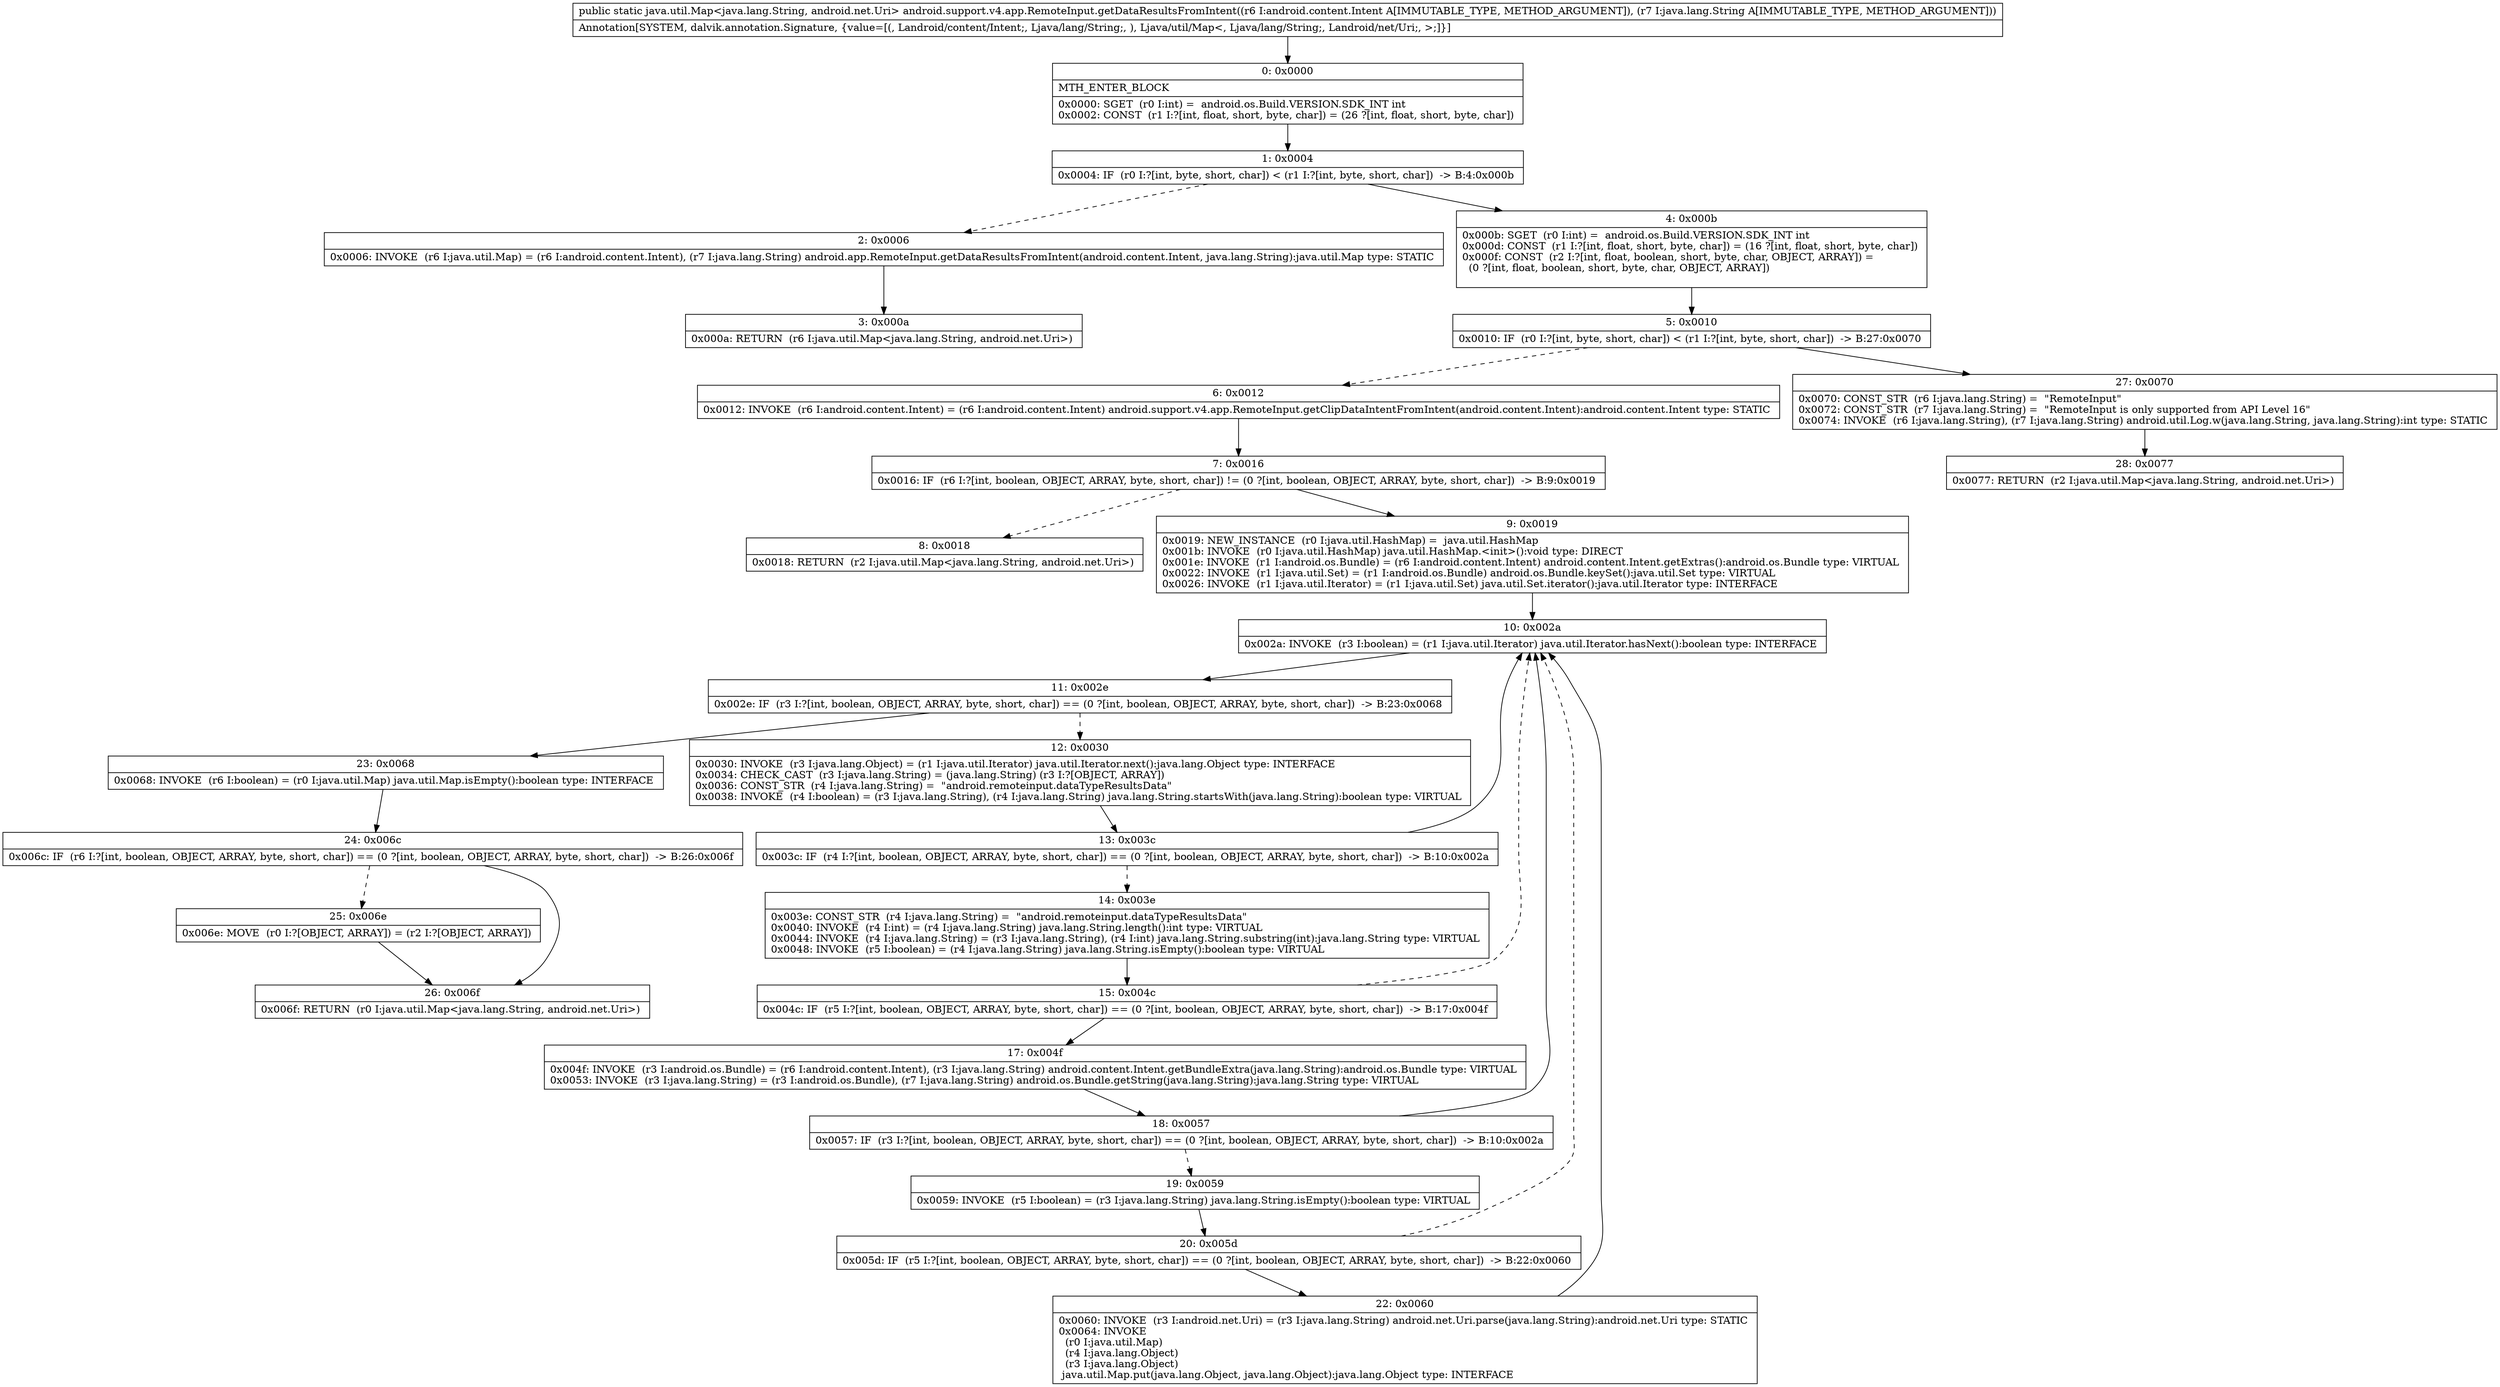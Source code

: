 digraph "CFG forandroid.support.v4.app.RemoteInput.getDataResultsFromIntent(Landroid\/content\/Intent;Ljava\/lang\/String;)Ljava\/util\/Map;" {
Node_0 [shape=record,label="{0\:\ 0x0000|MTH_ENTER_BLOCK\l|0x0000: SGET  (r0 I:int) =  android.os.Build.VERSION.SDK_INT int \l0x0002: CONST  (r1 I:?[int, float, short, byte, char]) = (26 ?[int, float, short, byte, char]) \l}"];
Node_1 [shape=record,label="{1\:\ 0x0004|0x0004: IF  (r0 I:?[int, byte, short, char]) \< (r1 I:?[int, byte, short, char])  \-\> B:4:0x000b \l}"];
Node_2 [shape=record,label="{2\:\ 0x0006|0x0006: INVOKE  (r6 I:java.util.Map) = (r6 I:android.content.Intent), (r7 I:java.lang.String) android.app.RemoteInput.getDataResultsFromIntent(android.content.Intent, java.lang.String):java.util.Map type: STATIC \l}"];
Node_3 [shape=record,label="{3\:\ 0x000a|0x000a: RETURN  (r6 I:java.util.Map\<java.lang.String, android.net.Uri\>) \l}"];
Node_4 [shape=record,label="{4\:\ 0x000b|0x000b: SGET  (r0 I:int) =  android.os.Build.VERSION.SDK_INT int \l0x000d: CONST  (r1 I:?[int, float, short, byte, char]) = (16 ?[int, float, short, byte, char]) \l0x000f: CONST  (r2 I:?[int, float, boolean, short, byte, char, OBJECT, ARRAY]) = \l  (0 ?[int, float, boolean, short, byte, char, OBJECT, ARRAY])\l \l}"];
Node_5 [shape=record,label="{5\:\ 0x0010|0x0010: IF  (r0 I:?[int, byte, short, char]) \< (r1 I:?[int, byte, short, char])  \-\> B:27:0x0070 \l}"];
Node_6 [shape=record,label="{6\:\ 0x0012|0x0012: INVOKE  (r6 I:android.content.Intent) = (r6 I:android.content.Intent) android.support.v4.app.RemoteInput.getClipDataIntentFromIntent(android.content.Intent):android.content.Intent type: STATIC \l}"];
Node_7 [shape=record,label="{7\:\ 0x0016|0x0016: IF  (r6 I:?[int, boolean, OBJECT, ARRAY, byte, short, char]) != (0 ?[int, boolean, OBJECT, ARRAY, byte, short, char])  \-\> B:9:0x0019 \l}"];
Node_8 [shape=record,label="{8\:\ 0x0018|0x0018: RETURN  (r2 I:java.util.Map\<java.lang.String, android.net.Uri\>) \l}"];
Node_9 [shape=record,label="{9\:\ 0x0019|0x0019: NEW_INSTANCE  (r0 I:java.util.HashMap) =  java.util.HashMap \l0x001b: INVOKE  (r0 I:java.util.HashMap) java.util.HashMap.\<init\>():void type: DIRECT \l0x001e: INVOKE  (r1 I:android.os.Bundle) = (r6 I:android.content.Intent) android.content.Intent.getExtras():android.os.Bundle type: VIRTUAL \l0x0022: INVOKE  (r1 I:java.util.Set) = (r1 I:android.os.Bundle) android.os.Bundle.keySet():java.util.Set type: VIRTUAL \l0x0026: INVOKE  (r1 I:java.util.Iterator) = (r1 I:java.util.Set) java.util.Set.iterator():java.util.Iterator type: INTERFACE \l}"];
Node_10 [shape=record,label="{10\:\ 0x002a|0x002a: INVOKE  (r3 I:boolean) = (r1 I:java.util.Iterator) java.util.Iterator.hasNext():boolean type: INTERFACE \l}"];
Node_11 [shape=record,label="{11\:\ 0x002e|0x002e: IF  (r3 I:?[int, boolean, OBJECT, ARRAY, byte, short, char]) == (0 ?[int, boolean, OBJECT, ARRAY, byte, short, char])  \-\> B:23:0x0068 \l}"];
Node_12 [shape=record,label="{12\:\ 0x0030|0x0030: INVOKE  (r3 I:java.lang.Object) = (r1 I:java.util.Iterator) java.util.Iterator.next():java.lang.Object type: INTERFACE \l0x0034: CHECK_CAST  (r3 I:java.lang.String) = (java.lang.String) (r3 I:?[OBJECT, ARRAY]) \l0x0036: CONST_STR  (r4 I:java.lang.String) =  \"android.remoteinput.dataTypeResultsData\" \l0x0038: INVOKE  (r4 I:boolean) = (r3 I:java.lang.String), (r4 I:java.lang.String) java.lang.String.startsWith(java.lang.String):boolean type: VIRTUAL \l}"];
Node_13 [shape=record,label="{13\:\ 0x003c|0x003c: IF  (r4 I:?[int, boolean, OBJECT, ARRAY, byte, short, char]) == (0 ?[int, boolean, OBJECT, ARRAY, byte, short, char])  \-\> B:10:0x002a \l}"];
Node_14 [shape=record,label="{14\:\ 0x003e|0x003e: CONST_STR  (r4 I:java.lang.String) =  \"android.remoteinput.dataTypeResultsData\" \l0x0040: INVOKE  (r4 I:int) = (r4 I:java.lang.String) java.lang.String.length():int type: VIRTUAL \l0x0044: INVOKE  (r4 I:java.lang.String) = (r3 I:java.lang.String), (r4 I:int) java.lang.String.substring(int):java.lang.String type: VIRTUAL \l0x0048: INVOKE  (r5 I:boolean) = (r4 I:java.lang.String) java.lang.String.isEmpty():boolean type: VIRTUAL \l}"];
Node_15 [shape=record,label="{15\:\ 0x004c|0x004c: IF  (r5 I:?[int, boolean, OBJECT, ARRAY, byte, short, char]) == (0 ?[int, boolean, OBJECT, ARRAY, byte, short, char])  \-\> B:17:0x004f \l}"];
Node_17 [shape=record,label="{17\:\ 0x004f|0x004f: INVOKE  (r3 I:android.os.Bundle) = (r6 I:android.content.Intent), (r3 I:java.lang.String) android.content.Intent.getBundleExtra(java.lang.String):android.os.Bundle type: VIRTUAL \l0x0053: INVOKE  (r3 I:java.lang.String) = (r3 I:android.os.Bundle), (r7 I:java.lang.String) android.os.Bundle.getString(java.lang.String):java.lang.String type: VIRTUAL \l}"];
Node_18 [shape=record,label="{18\:\ 0x0057|0x0057: IF  (r3 I:?[int, boolean, OBJECT, ARRAY, byte, short, char]) == (0 ?[int, boolean, OBJECT, ARRAY, byte, short, char])  \-\> B:10:0x002a \l}"];
Node_19 [shape=record,label="{19\:\ 0x0059|0x0059: INVOKE  (r5 I:boolean) = (r3 I:java.lang.String) java.lang.String.isEmpty():boolean type: VIRTUAL \l}"];
Node_20 [shape=record,label="{20\:\ 0x005d|0x005d: IF  (r5 I:?[int, boolean, OBJECT, ARRAY, byte, short, char]) == (0 ?[int, boolean, OBJECT, ARRAY, byte, short, char])  \-\> B:22:0x0060 \l}"];
Node_22 [shape=record,label="{22\:\ 0x0060|0x0060: INVOKE  (r3 I:android.net.Uri) = (r3 I:java.lang.String) android.net.Uri.parse(java.lang.String):android.net.Uri type: STATIC \l0x0064: INVOKE  \l  (r0 I:java.util.Map)\l  (r4 I:java.lang.Object)\l  (r3 I:java.lang.Object)\l java.util.Map.put(java.lang.Object, java.lang.Object):java.lang.Object type: INTERFACE \l}"];
Node_23 [shape=record,label="{23\:\ 0x0068|0x0068: INVOKE  (r6 I:boolean) = (r0 I:java.util.Map) java.util.Map.isEmpty():boolean type: INTERFACE \l}"];
Node_24 [shape=record,label="{24\:\ 0x006c|0x006c: IF  (r6 I:?[int, boolean, OBJECT, ARRAY, byte, short, char]) == (0 ?[int, boolean, OBJECT, ARRAY, byte, short, char])  \-\> B:26:0x006f \l}"];
Node_25 [shape=record,label="{25\:\ 0x006e|0x006e: MOVE  (r0 I:?[OBJECT, ARRAY]) = (r2 I:?[OBJECT, ARRAY]) \l}"];
Node_26 [shape=record,label="{26\:\ 0x006f|0x006f: RETURN  (r0 I:java.util.Map\<java.lang.String, android.net.Uri\>) \l}"];
Node_27 [shape=record,label="{27\:\ 0x0070|0x0070: CONST_STR  (r6 I:java.lang.String) =  \"RemoteInput\" \l0x0072: CONST_STR  (r7 I:java.lang.String) =  \"RemoteInput is only supported from API Level 16\" \l0x0074: INVOKE  (r6 I:java.lang.String), (r7 I:java.lang.String) android.util.Log.w(java.lang.String, java.lang.String):int type: STATIC \l}"];
Node_28 [shape=record,label="{28\:\ 0x0077|0x0077: RETURN  (r2 I:java.util.Map\<java.lang.String, android.net.Uri\>) \l}"];
MethodNode[shape=record,label="{public static java.util.Map\<java.lang.String, android.net.Uri\> android.support.v4.app.RemoteInput.getDataResultsFromIntent((r6 I:android.content.Intent A[IMMUTABLE_TYPE, METHOD_ARGUMENT]), (r7 I:java.lang.String A[IMMUTABLE_TYPE, METHOD_ARGUMENT]))  | Annotation[SYSTEM, dalvik.annotation.Signature, \{value=[(, Landroid\/content\/Intent;, Ljava\/lang\/String;, ), Ljava\/util\/Map\<, Ljava\/lang\/String;, Landroid\/net\/Uri;, \>;]\}]\l}"];
MethodNode -> Node_0;
Node_0 -> Node_1;
Node_1 -> Node_2[style=dashed];
Node_1 -> Node_4;
Node_2 -> Node_3;
Node_4 -> Node_5;
Node_5 -> Node_6[style=dashed];
Node_5 -> Node_27;
Node_6 -> Node_7;
Node_7 -> Node_8[style=dashed];
Node_7 -> Node_9;
Node_9 -> Node_10;
Node_10 -> Node_11;
Node_11 -> Node_12[style=dashed];
Node_11 -> Node_23;
Node_12 -> Node_13;
Node_13 -> Node_10;
Node_13 -> Node_14[style=dashed];
Node_14 -> Node_15;
Node_15 -> Node_17;
Node_15 -> Node_10[style=dashed];
Node_17 -> Node_18;
Node_18 -> Node_10;
Node_18 -> Node_19[style=dashed];
Node_19 -> Node_20;
Node_20 -> Node_22;
Node_20 -> Node_10[style=dashed];
Node_22 -> Node_10;
Node_23 -> Node_24;
Node_24 -> Node_25[style=dashed];
Node_24 -> Node_26;
Node_25 -> Node_26;
Node_27 -> Node_28;
}

